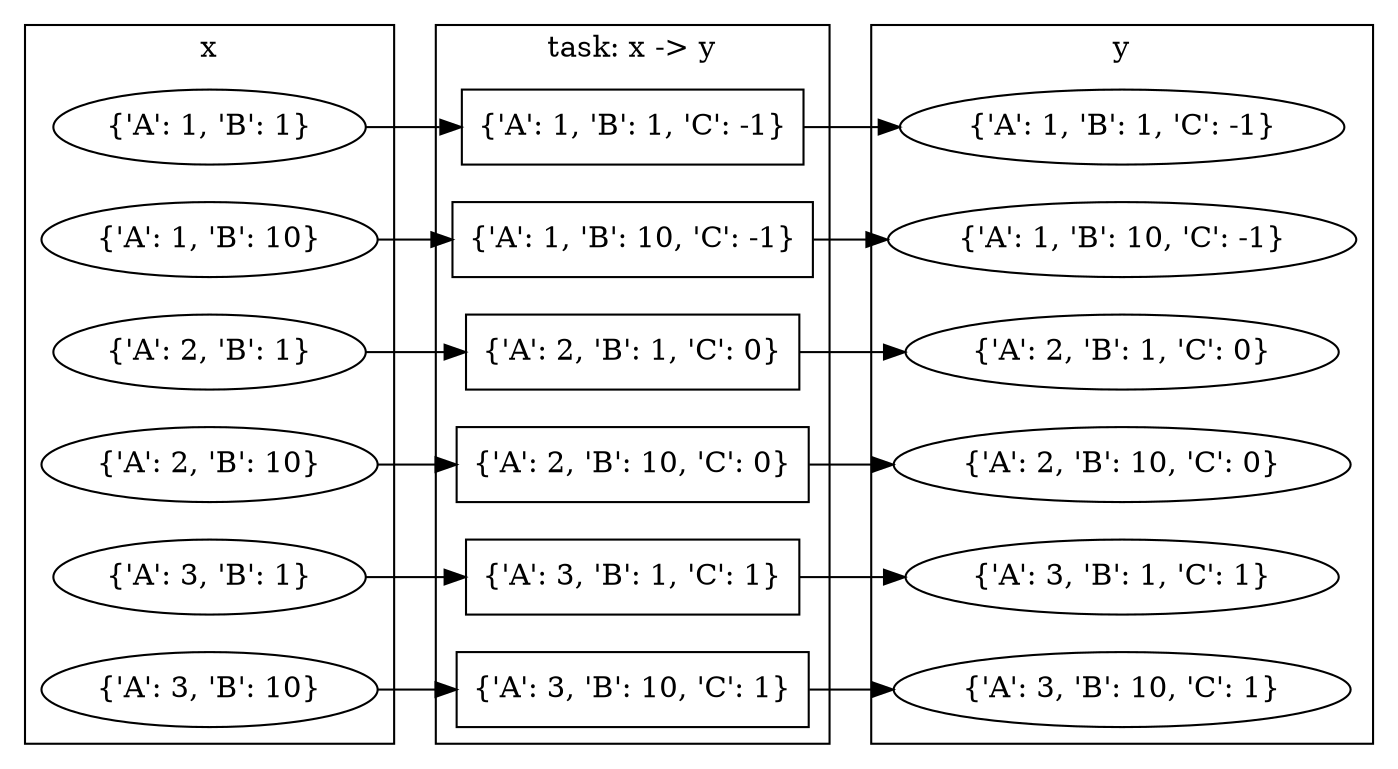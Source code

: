 digraph G {
  graph [rankdir=LR]

  subgraph cluster_x {
    label="x"

    x1 [label="{'A': 1, 'B': 1}"]
    x2 [label="{'A': 1, 'B': 10}"]
    x3 [label="{'A': 2, 'B': 1}"]
    x4 [label="{'A': 2, 'B': 10}"]
    x5 [label="{'A': 3, 'B': 1}"]
    x6 [label="{'A': 3, 'B': 10}"]
  }

  subgraph cluster_y {
    label="y"

    y1 [label="{'A': 1, 'B': 1, 'C': -1}"]
    y2 [label="{'A': 1, 'B': 10, 'C': -1}"]
    y3 [label="{'A': 2, 'B': 1, 'C': 0}"]
    y4 [label="{'A': 2, 'B': 10, 'C': 0}"]
    y5 [label="{'A': 3, 'B': 1, 'C': 1}"]
    y6 [label="{'A': 3, 'B': 10, 'C': 1}"]
  }

  subgraph cluster_task {
    label="task: x -> y"

    task1 [shape=box, label="{'A': 1, 'B': 1, 'C': -1}"]
    task2 [shape=box, label="{'A': 1, 'B': 10, 'C': -1}"]
    task3 [shape=box, label="{'A': 2, 'B': 1, 'C': 0}"]
    task4 [shape=box, label="{'A': 2, 'B': 10, 'C': 0}"]
    task5 [shape=box, label="{'A': 3, 'B': 1, 'C': 1}"]
    task6 [shape=box, label="{'A': 3, 'B': 10, 'C': 1}"]
  }

  x1 -> task1 -> y1
  x2 -> task2 -> y2
  x3 -> task3 -> y3
  x4 -> task4 -> y4
  x5 -> task5 -> y5
  x6 -> task6 -> y6
}